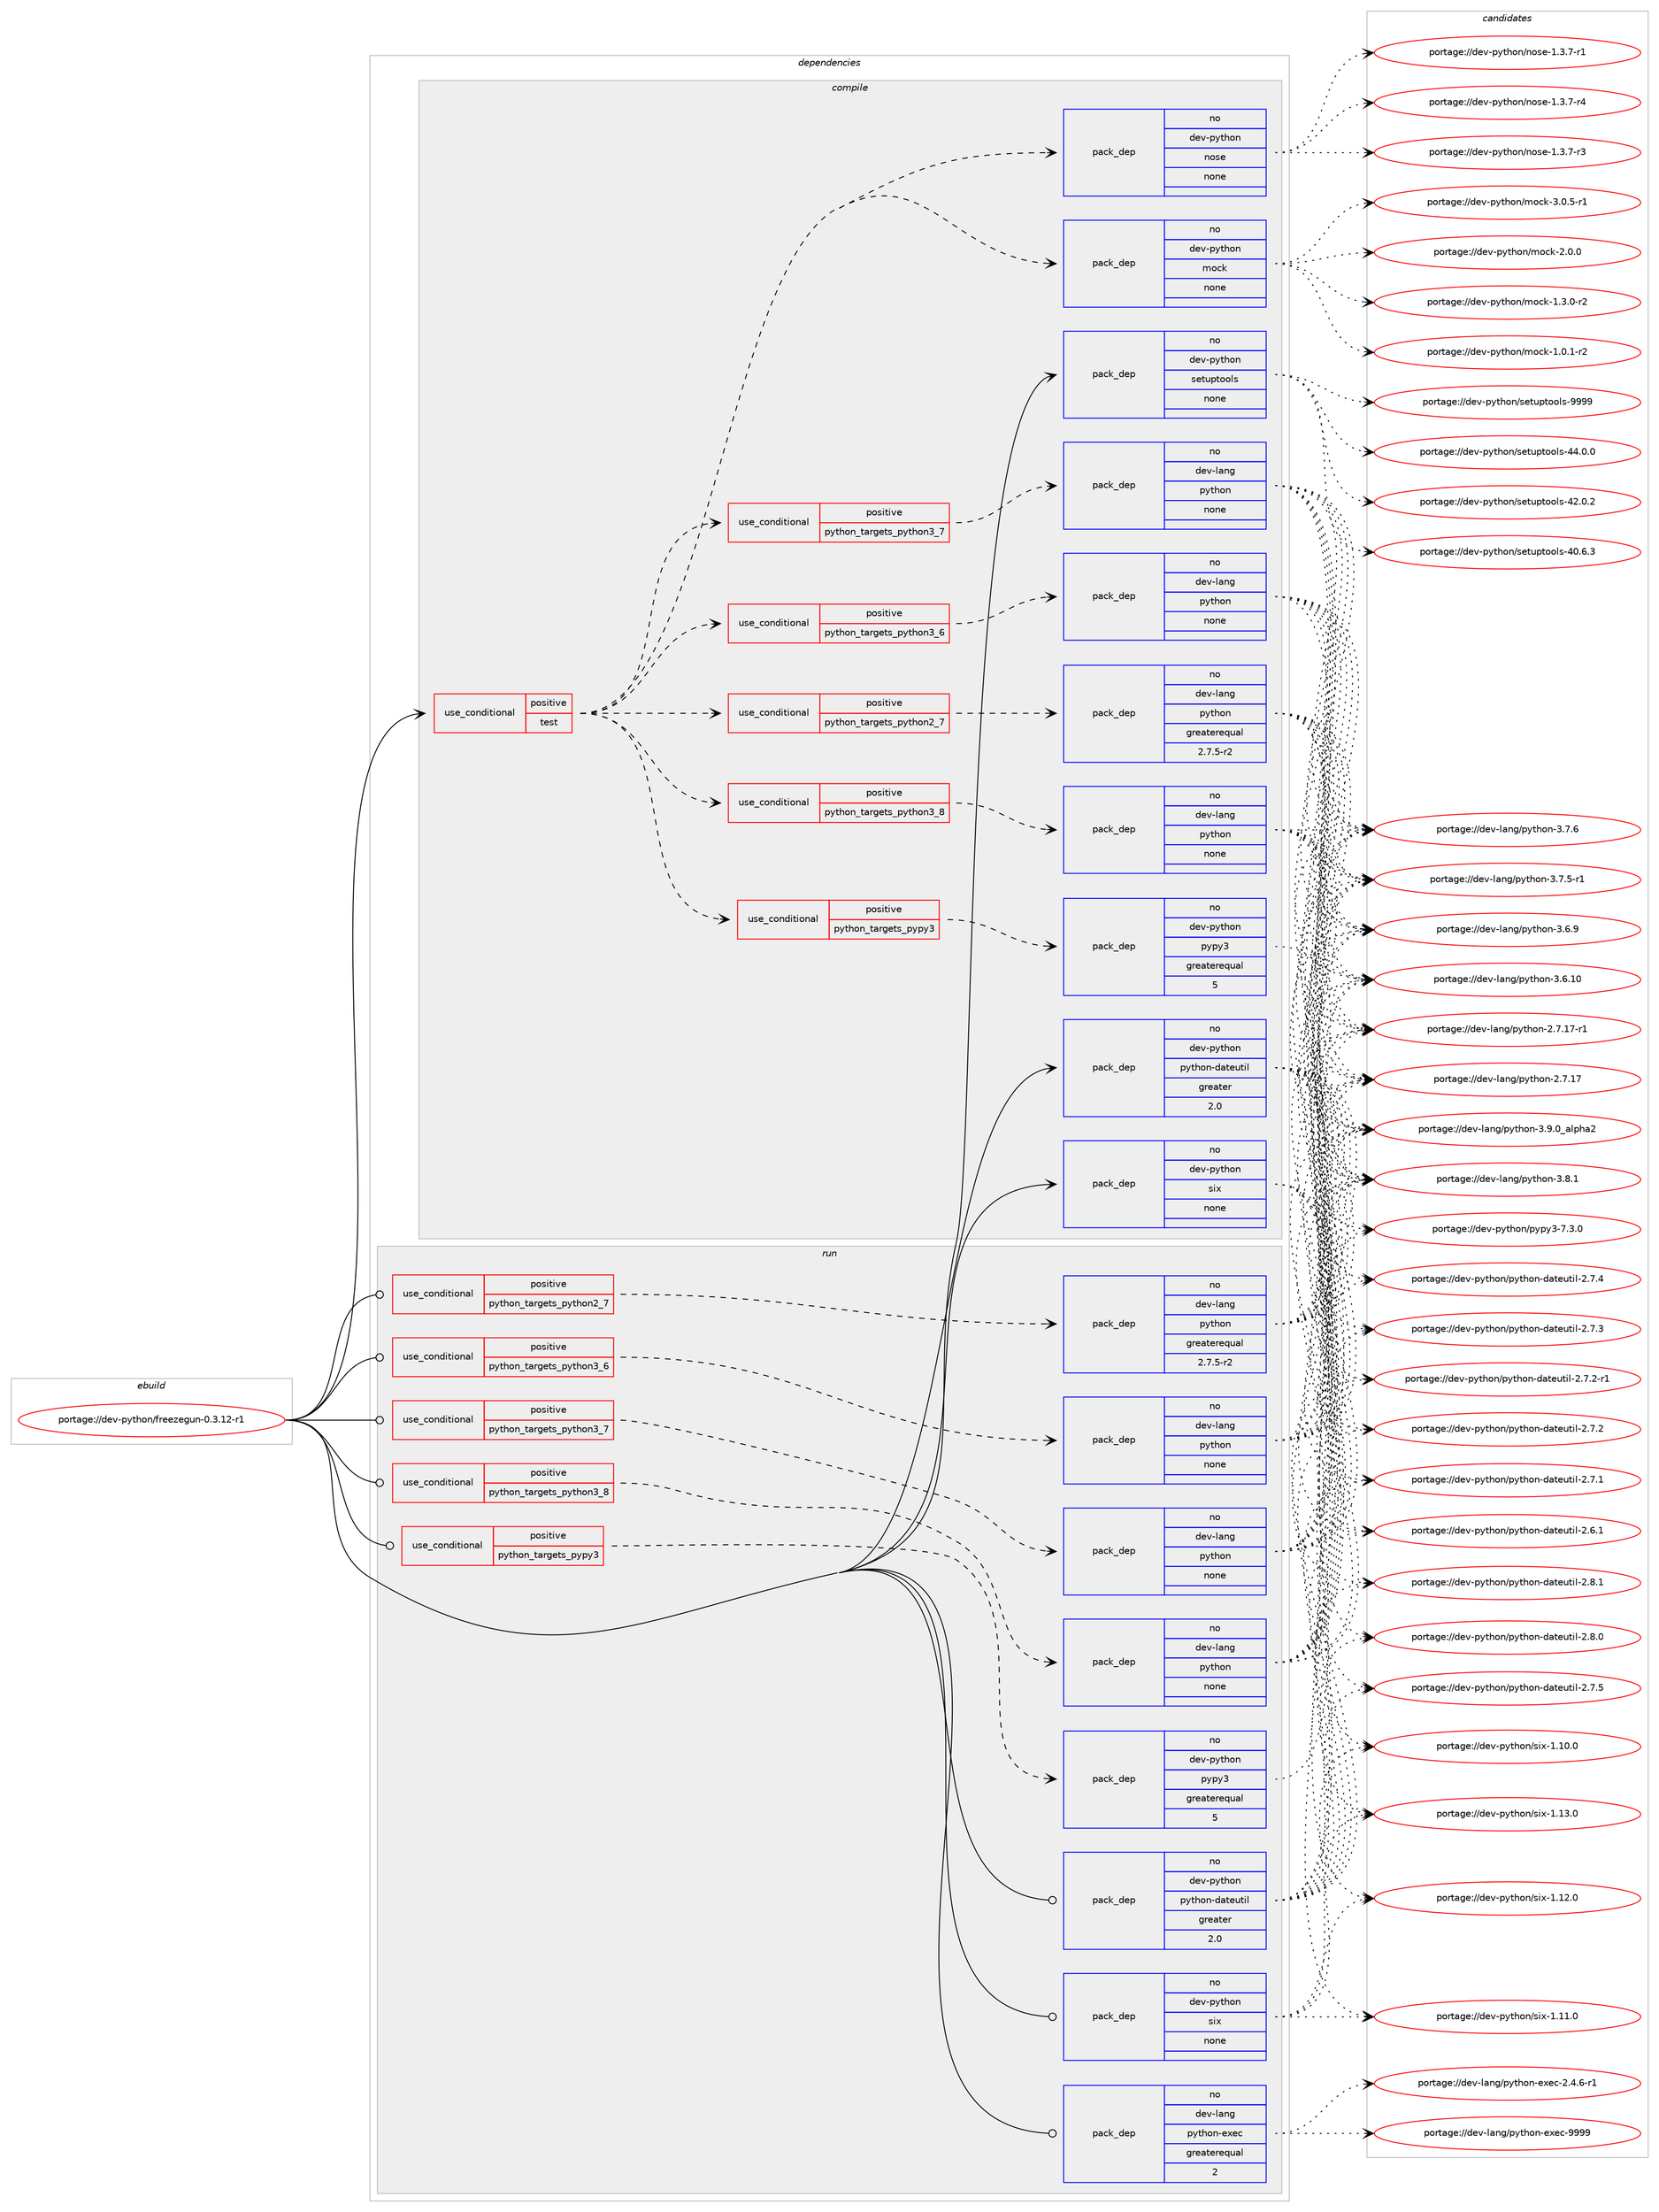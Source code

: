 digraph prolog {

# *************
# Graph options
# *************

newrank=true;
concentrate=true;
compound=true;
graph [rankdir=LR,fontname=Helvetica,fontsize=10,ranksep=1.5];#, ranksep=2.5, nodesep=0.2];
edge  [arrowhead=vee];
node  [fontname=Helvetica,fontsize=10];

# **********
# The ebuild
# **********

subgraph cluster_leftcol {
color=gray;
label=<<i>ebuild</i>>;
id [label="portage://dev-python/freezegun-0.3.12-r1", color=red, width=4, href="../dev-python/freezegun-0.3.12-r1.svg"];
}

# ****************
# The dependencies
# ****************

subgraph cluster_midcol {
color=gray;
label=<<i>dependencies</i>>;
subgraph cluster_compile {
fillcolor="#eeeeee";
style=filled;
label=<<i>compile</i>>;
subgraph cond115598 {
dependency459883 [label=<<TABLE BORDER="0" CELLBORDER="1" CELLSPACING="0" CELLPADDING="4"><TR><TD ROWSPAN="3" CELLPADDING="10">use_conditional</TD></TR><TR><TD>positive</TD></TR><TR><TD>test</TD></TR></TABLE>>, shape=none, color=red];
subgraph cond115599 {
dependency459884 [label=<<TABLE BORDER="0" CELLBORDER="1" CELLSPACING="0" CELLPADDING="4"><TR><TD ROWSPAN="3" CELLPADDING="10">use_conditional</TD></TR><TR><TD>positive</TD></TR><TR><TD>python_targets_pypy3</TD></TR></TABLE>>, shape=none, color=red];
subgraph pack339295 {
dependency459885 [label=<<TABLE BORDER="0" CELLBORDER="1" CELLSPACING="0" CELLPADDING="4" WIDTH="220"><TR><TD ROWSPAN="6" CELLPADDING="30">pack_dep</TD></TR><TR><TD WIDTH="110">no</TD></TR><TR><TD>dev-python</TD></TR><TR><TD>pypy3</TD></TR><TR><TD>greaterequal</TD></TR><TR><TD>5</TD></TR></TABLE>>, shape=none, color=blue];
}
dependency459884:e -> dependency459885:w [weight=20,style="dashed",arrowhead="vee"];
}
dependency459883:e -> dependency459884:w [weight=20,style="dashed",arrowhead="vee"];
subgraph cond115600 {
dependency459886 [label=<<TABLE BORDER="0" CELLBORDER="1" CELLSPACING="0" CELLPADDING="4"><TR><TD ROWSPAN="3" CELLPADDING="10">use_conditional</TD></TR><TR><TD>positive</TD></TR><TR><TD>python_targets_python2_7</TD></TR></TABLE>>, shape=none, color=red];
subgraph pack339296 {
dependency459887 [label=<<TABLE BORDER="0" CELLBORDER="1" CELLSPACING="0" CELLPADDING="4" WIDTH="220"><TR><TD ROWSPAN="6" CELLPADDING="30">pack_dep</TD></TR><TR><TD WIDTH="110">no</TD></TR><TR><TD>dev-lang</TD></TR><TR><TD>python</TD></TR><TR><TD>greaterequal</TD></TR><TR><TD>2.7.5-r2</TD></TR></TABLE>>, shape=none, color=blue];
}
dependency459886:e -> dependency459887:w [weight=20,style="dashed",arrowhead="vee"];
}
dependency459883:e -> dependency459886:w [weight=20,style="dashed",arrowhead="vee"];
subgraph cond115601 {
dependency459888 [label=<<TABLE BORDER="0" CELLBORDER="1" CELLSPACING="0" CELLPADDING="4"><TR><TD ROWSPAN="3" CELLPADDING="10">use_conditional</TD></TR><TR><TD>positive</TD></TR><TR><TD>python_targets_python3_6</TD></TR></TABLE>>, shape=none, color=red];
subgraph pack339297 {
dependency459889 [label=<<TABLE BORDER="0" CELLBORDER="1" CELLSPACING="0" CELLPADDING="4" WIDTH="220"><TR><TD ROWSPAN="6" CELLPADDING="30">pack_dep</TD></TR><TR><TD WIDTH="110">no</TD></TR><TR><TD>dev-lang</TD></TR><TR><TD>python</TD></TR><TR><TD>none</TD></TR><TR><TD></TD></TR></TABLE>>, shape=none, color=blue];
}
dependency459888:e -> dependency459889:w [weight=20,style="dashed",arrowhead="vee"];
}
dependency459883:e -> dependency459888:w [weight=20,style="dashed",arrowhead="vee"];
subgraph cond115602 {
dependency459890 [label=<<TABLE BORDER="0" CELLBORDER="1" CELLSPACING="0" CELLPADDING="4"><TR><TD ROWSPAN="3" CELLPADDING="10">use_conditional</TD></TR><TR><TD>positive</TD></TR><TR><TD>python_targets_python3_7</TD></TR></TABLE>>, shape=none, color=red];
subgraph pack339298 {
dependency459891 [label=<<TABLE BORDER="0" CELLBORDER="1" CELLSPACING="0" CELLPADDING="4" WIDTH="220"><TR><TD ROWSPAN="6" CELLPADDING="30">pack_dep</TD></TR><TR><TD WIDTH="110">no</TD></TR><TR><TD>dev-lang</TD></TR><TR><TD>python</TD></TR><TR><TD>none</TD></TR><TR><TD></TD></TR></TABLE>>, shape=none, color=blue];
}
dependency459890:e -> dependency459891:w [weight=20,style="dashed",arrowhead="vee"];
}
dependency459883:e -> dependency459890:w [weight=20,style="dashed",arrowhead="vee"];
subgraph cond115603 {
dependency459892 [label=<<TABLE BORDER="0" CELLBORDER="1" CELLSPACING="0" CELLPADDING="4"><TR><TD ROWSPAN="3" CELLPADDING="10">use_conditional</TD></TR><TR><TD>positive</TD></TR><TR><TD>python_targets_python3_8</TD></TR></TABLE>>, shape=none, color=red];
subgraph pack339299 {
dependency459893 [label=<<TABLE BORDER="0" CELLBORDER="1" CELLSPACING="0" CELLPADDING="4" WIDTH="220"><TR><TD ROWSPAN="6" CELLPADDING="30">pack_dep</TD></TR><TR><TD WIDTH="110">no</TD></TR><TR><TD>dev-lang</TD></TR><TR><TD>python</TD></TR><TR><TD>none</TD></TR><TR><TD></TD></TR></TABLE>>, shape=none, color=blue];
}
dependency459892:e -> dependency459893:w [weight=20,style="dashed",arrowhead="vee"];
}
dependency459883:e -> dependency459892:w [weight=20,style="dashed",arrowhead="vee"];
subgraph pack339300 {
dependency459894 [label=<<TABLE BORDER="0" CELLBORDER="1" CELLSPACING="0" CELLPADDING="4" WIDTH="220"><TR><TD ROWSPAN="6" CELLPADDING="30">pack_dep</TD></TR><TR><TD WIDTH="110">no</TD></TR><TR><TD>dev-python</TD></TR><TR><TD>mock</TD></TR><TR><TD>none</TD></TR><TR><TD></TD></TR></TABLE>>, shape=none, color=blue];
}
dependency459883:e -> dependency459894:w [weight=20,style="dashed",arrowhead="vee"];
subgraph pack339301 {
dependency459895 [label=<<TABLE BORDER="0" CELLBORDER="1" CELLSPACING="0" CELLPADDING="4" WIDTH="220"><TR><TD ROWSPAN="6" CELLPADDING="30">pack_dep</TD></TR><TR><TD WIDTH="110">no</TD></TR><TR><TD>dev-python</TD></TR><TR><TD>nose</TD></TR><TR><TD>none</TD></TR><TR><TD></TD></TR></TABLE>>, shape=none, color=blue];
}
dependency459883:e -> dependency459895:w [weight=20,style="dashed",arrowhead="vee"];
}
id:e -> dependency459883:w [weight=20,style="solid",arrowhead="vee"];
subgraph pack339302 {
dependency459896 [label=<<TABLE BORDER="0" CELLBORDER="1" CELLSPACING="0" CELLPADDING="4" WIDTH="220"><TR><TD ROWSPAN="6" CELLPADDING="30">pack_dep</TD></TR><TR><TD WIDTH="110">no</TD></TR><TR><TD>dev-python</TD></TR><TR><TD>python-dateutil</TD></TR><TR><TD>greater</TD></TR><TR><TD>2.0</TD></TR></TABLE>>, shape=none, color=blue];
}
id:e -> dependency459896:w [weight=20,style="solid",arrowhead="vee"];
subgraph pack339303 {
dependency459897 [label=<<TABLE BORDER="0" CELLBORDER="1" CELLSPACING="0" CELLPADDING="4" WIDTH="220"><TR><TD ROWSPAN="6" CELLPADDING="30">pack_dep</TD></TR><TR><TD WIDTH="110">no</TD></TR><TR><TD>dev-python</TD></TR><TR><TD>setuptools</TD></TR><TR><TD>none</TD></TR><TR><TD></TD></TR></TABLE>>, shape=none, color=blue];
}
id:e -> dependency459897:w [weight=20,style="solid",arrowhead="vee"];
subgraph pack339304 {
dependency459898 [label=<<TABLE BORDER="0" CELLBORDER="1" CELLSPACING="0" CELLPADDING="4" WIDTH="220"><TR><TD ROWSPAN="6" CELLPADDING="30">pack_dep</TD></TR><TR><TD WIDTH="110">no</TD></TR><TR><TD>dev-python</TD></TR><TR><TD>six</TD></TR><TR><TD>none</TD></TR><TR><TD></TD></TR></TABLE>>, shape=none, color=blue];
}
id:e -> dependency459898:w [weight=20,style="solid",arrowhead="vee"];
}
subgraph cluster_compileandrun {
fillcolor="#eeeeee";
style=filled;
label=<<i>compile and run</i>>;
}
subgraph cluster_run {
fillcolor="#eeeeee";
style=filled;
label=<<i>run</i>>;
subgraph cond115604 {
dependency459899 [label=<<TABLE BORDER="0" CELLBORDER="1" CELLSPACING="0" CELLPADDING="4"><TR><TD ROWSPAN="3" CELLPADDING="10">use_conditional</TD></TR><TR><TD>positive</TD></TR><TR><TD>python_targets_pypy3</TD></TR></TABLE>>, shape=none, color=red];
subgraph pack339305 {
dependency459900 [label=<<TABLE BORDER="0" CELLBORDER="1" CELLSPACING="0" CELLPADDING="4" WIDTH="220"><TR><TD ROWSPAN="6" CELLPADDING="30">pack_dep</TD></TR><TR><TD WIDTH="110">no</TD></TR><TR><TD>dev-python</TD></TR><TR><TD>pypy3</TD></TR><TR><TD>greaterequal</TD></TR><TR><TD>5</TD></TR></TABLE>>, shape=none, color=blue];
}
dependency459899:e -> dependency459900:w [weight=20,style="dashed",arrowhead="vee"];
}
id:e -> dependency459899:w [weight=20,style="solid",arrowhead="odot"];
subgraph cond115605 {
dependency459901 [label=<<TABLE BORDER="0" CELLBORDER="1" CELLSPACING="0" CELLPADDING="4"><TR><TD ROWSPAN="3" CELLPADDING="10">use_conditional</TD></TR><TR><TD>positive</TD></TR><TR><TD>python_targets_python2_7</TD></TR></TABLE>>, shape=none, color=red];
subgraph pack339306 {
dependency459902 [label=<<TABLE BORDER="0" CELLBORDER="1" CELLSPACING="0" CELLPADDING="4" WIDTH="220"><TR><TD ROWSPAN="6" CELLPADDING="30">pack_dep</TD></TR><TR><TD WIDTH="110">no</TD></TR><TR><TD>dev-lang</TD></TR><TR><TD>python</TD></TR><TR><TD>greaterequal</TD></TR><TR><TD>2.7.5-r2</TD></TR></TABLE>>, shape=none, color=blue];
}
dependency459901:e -> dependency459902:w [weight=20,style="dashed",arrowhead="vee"];
}
id:e -> dependency459901:w [weight=20,style="solid",arrowhead="odot"];
subgraph cond115606 {
dependency459903 [label=<<TABLE BORDER="0" CELLBORDER="1" CELLSPACING="0" CELLPADDING="4"><TR><TD ROWSPAN="3" CELLPADDING="10">use_conditional</TD></TR><TR><TD>positive</TD></TR><TR><TD>python_targets_python3_6</TD></TR></TABLE>>, shape=none, color=red];
subgraph pack339307 {
dependency459904 [label=<<TABLE BORDER="0" CELLBORDER="1" CELLSPACING="0" CELLPADDING="4" WIDTH="220"><TR><TD ROWSPAN="6" CELLPADDING="30">pack_dep</TD></TR><TR><TD WIDTH="110">no</TD></TR><TR><TD>dev-lang</TD></TR><TR><TD>python</TD></TR><TR><TD>none</TD></TR><TR><TD></TD></TR></TABLE>>, shape=none, color=blue];
}
dependency459903:e -> dependency459904:w [weight=20,style="dashed",arrowhead="vee"];
}
id:e -> dependency459903:w [weight=20,style="solid",arrowhead="odot"];
subgraph cond115607 {
dependency459905 [label=<<TABLE BORDER="0" CELLBORDER="1" CELLSPACING="0" CELLPADDING="4"><TR><TD ROWSPAN="3" CELLPADDING="10">use_conditional</TD></TR><TR><TD>positive</TD></TR><TR><TD>python_targets_python3_7</TD></TR></TABLE>>, shape=none, color=red];
subgraph pack339308 {
dependency459906 [label=<<TABLE BORDER="0" CELLBORDER="1" CELLSPACING="0" CELLPADDING="4" WIDTH="220"><TR><TD ROWSPAN="6" CELLPADDING="30">pack_dep</TD></TR><TR><TD WIDTH="110">no</TD></TR><TR><TD>dev-lang</TD></TR><TR><TD>python</TD></TR><TR><TD>none</TD></TR><TR><TD></TD></TR></TABLE>>, shape=none, color=blue];
}
dependency459905:e -> dependency459906:w [weight=20,style="dashed",arrowhead="vee"];
}
id:e -> dependency459905:w [weight=20,style="solid",arrowhead="odot"];
subgraph cond115608 {
dependency459907 [label=<<TABLE BORDER="0" CELLBORDER="1" CELLSPACING="0" CELLPADDING="4"><TR><TD ROWSPAN="3" CELLPADDING="10">use_conditional</TD></TR><TR><TD>positive</TD></TR><TR><TD>python_targets_python3_8</TD></TR></TABLE>>, shape=none, color=red];
subgraph pack339309 {
dependency459908 [label=<<TABLE BORDER="0" CELLBORDER="1" CELLSPACING="0" CELLPADDING="4" WIDTH="220"><TR><TD ROWSPAN="6" CELLPADDING="30">pack_dep</TD></TR><TR><TD WIDTH="110">no</TD></TR><TR><TD>dev-lang</TD></TR><TR><TD>python</TD></TR><TR><TD>none</TD></TR><TR><TD></TD></TR></TABLE>>, shape=none, color=blue];
}
dependency459907:e -> dependency459908:w [weight=20,style="dashed",arrowhead="vee"];
}
id:e -> dependency459907:w [weight=20,style="solid",arrowhead="odot"];
subgraph pack339310 {
dependency459909 [label=<<TABLE BORDER="0" CELLBORDER="1" CELLSPACING="0" CELLPADDING="4" WIDTH="220"><TR><TD ROWSPAN="6" CELLPADDING="30">pack_dep</TD></TR><TR><TD WIDTH="110">no</TD></TR><TR><TD>dev-lang</TD></TR><TR><TD>python-exec</TD></TR><TR><TD>greaterequal</TD></TR><TR><TD>2</TD></TR></TABLE>>, shape=none, color=blue];
}
id:e -> dependency459909:w [weight=20,style="solid",arrowhead="odot"];
subgraph pack339311 {
dependency459910 [label=<<TABLE BORDER="0" CELLBORDER="1" CELLSPACING="0" CELLPADDING="4" WIDTH="220"><TR><TD ROWSPAN="6" CELLPADDING="30">pack_dep</TD></TR><TR><TD WIDTH="110">no</TD></TR><TR><TD>dev-python</TD></TR><TR><TD>python-dateutil</TD></TR><TR><TD>greater</TD></TR><TR><TD>2.0</TD></TR></TABLE>>, shape=none, color=blue];
}
id:e -> dependency459910:w [weight=20,style="solid",arrowhead="odot"];
subgraph pack339312 {
dependency459911 [label=<<TABLE BORDER="0" CELLBORDER="1" CELLSPACING="0" CELLPADDING="4" WIDTH="220"><TR><TD ROWSPAN="6" CELLPADDING="30">pack_dep</TD></TR><TR><TD WIDTH="110">no</TD></TR><TR><TD>dev-python</TD></TR><TR><TD>six</TD></TR><TR><TD>none</TD></TR><TR><TD></TD></TR></TABLE>>, shape=none, color=blue];
}
id:e -> dependency459911:w [weight=20,style="solid",arrowhead="odot"];
}
}

# **************
# The candidates
# **************

subgraph cluster_choices {
rank=same;
color=gray;
label=<<i>candidates</i>>;

subgraph choice339295 {
color=black;
nodesep=1;
choice100101118451121211161041111104711212111212151455546514648 [label="portage://dev-python/pypy3-7.3.0", color=red, width=4,href="../dev-python/pypy3-7.3.0.svg"];
dependency459885:e -> choice100101118451121211161041111104711212111212151455546514648:w [style=dotted,weight="100"];
}
subgraph choice339296 {
color=black;
nodesep=1;
choice10010111845108971101034711212111610411111045514657464895971081121049750 [label="portage://dev-lang/python-3.9.0_alpha2", color=red, width=4,href="../dev-lang/python-3.9.0_alpha2.svg"];
choice100101118451089711010347112121116104111110455146564649 [label="portage://dev-lang/python-3.8.1", color=red, width=4,href="../dev-lang/python-3.8.1.svg"];
choice100101118451089711010347112121116104111110455146554654 [label="portage://dev-lang/python-3.7.6", color=red, width=4,href="../dev-lang/python-3.7.6.svg"];
choice1001011184510897110103471121211161041111104551465546534511449 [label="portage://dev-lang/python-3.7.5-r1", color=red, width=4,href="../dev-lang/python-3.7.5-r1.svg"];
choice100101118451089711010347112121116104111110455146544657 [label="portage://dev-lang/python-3.6.9", color=red, width=4,href="../dev-lang/python-3.6.9.svg"];
choice10010111845108971101034711212111610411111045514654464948 [label="portage://dev-lang/python-3.6.10", color=red, width=4,href="../dev-lang/python-3.6.10.svg"];
choice100101118451089711010347112121116104111110455046554649554511449 [label="portage://dev-lang/python-2.7.17-r1", color=red, width=4,href="../dev-lang/python-2.7.17-r1.svg"];
choice10010111845108971101034711212111610411111045504655464955 [label="portage://dev-lang/python-2.7.17", color=red, width=4,href="../dev-lang/python-2.7.17.svg"];
dependency459887:e -> choice10010111845108971101034711212111610411111045514657464895971081121049750:w [style=dotted,weight="100"];
dependency459887:e -> choice100101118451089711010347112121116104111110455146564649:w [style=dotted,weight="100"];
dependency459887:e -> choice100101118451089711010347112121116104111110455146554654:w [style=dotted,weight="100"];
dependency459887:e -> choice1001011184510897110103471121211161041111104551465546534511449:w [style=dotted,weight="100"];
dependency459887:e -> choice100101118451089711010347112121116104111110455146544657:w [style=dotted,weight="100"];
dependency459887:e -> choice10010111845108971101034711212111610411111045514654464948:w [style=dotted,weight="100"];
dependency459887:e -> choice100101118451089711010347112121116104111110455046554649554511449:w [style=dotted,weight="100"];
dependency459887:e -> choice10010111845108971101034711212111610411111045504655464955:w [style=dotted,weight="100"];
}
subgraph choice339297 {
color=black;
nodesep=1;
choice10010111845108971101034711212111610411111045514657464895971081121049750 [label="portage://dev-lang/python-3.9.0_alpha2", color=red, width=4,href="../dev-lang/python-3.9.0_alpha2.svg"];
choice100101118451089711010347112121116104111110455146564649 [label="portage://dev-lang/python-3.8.1", color=red, width=4,href="../dev-lang/python-3.8.1.svg"];
choice100101118451089711010347112121116104111110455146554654 [label="portage://dev-lang/python-3.7.6", color=red, width=4,href="../dev-lang/python-3.7.6.svg"];
choice1001011184510897110103471121211161041111104551465546534511449 [label="portage://dev-lang/python-3.7.5-r1", color=red, width=4,href="../dev-lang/python-3.7.5-r1.svg"];
choice100101118451089711010347112121116104111110455146544657 [label="portage://dev-lang/python-3.6.9", color=red, width=4,href="../dev-lang/python-3.6.9.svg"];
choice10010111845108971101034711212111610411111045514654464948 [label="portage://dev-lang/python-3.6.10", color=red, width=4,href="../dev-lang/python-3.6.10.svg"];
choice100101118451089711010347112121116104111110455046554649554511449 [label="portage://dev-lang/python-2.7.17-r1", color=red, width=4,href="../dev-lang/python-2.7.17-r1.svg"];
choice10010111845108971101034711212111610411111045504655464955 [label="portage://dev-lang/python-2.7.17", color=red, width=4,href="../dev-lang/python-2.7.17.svg"];
dependency459889:e -> choice10010111845108971101034711212111610411111045514657464895971081121049750:w [style=dotted,weight="100"];
dependency459889:e -> choice100101118451089711010347112121116104111110455146564649:w [style=dotted,weight="100"];
dependency459889:e -> choice100101118451089711010347112121116104111110455146554654:w [style=dotted,weight="100"];
dependency459889:e -> choice1001011184510897110103471121211161041111104551465546534511449:w [style=dotted,weight="100"];
dependency459889:e -> choice100101118451089711010347112121116104111110455146544657:w [style=dotted,weight="100"];
dependency459889:e -> choice10010111845108971101034711212111610411111045514654464948:w [style=dotted,weight="100"];
dependency459889:e -> choice100101118451089711010347112121116104111110455046554649554511449:w [style=dotted,weight="100"];
dependency459889:e -> choice10010111845108971101034711212111610411111045504655464955:w [style=dotted,weight="100"];
}
subgraph choice339298 {
color=black;
nodesep=1;
choice10010111845108971101034711212111610411111045514657464895971081121049750 [label="portage://dev-lang/python-3.9.0_alpha2", color=red, width=4,href="../dev-lang/python-3.9.0_alpha2.svg"];
choice100101118451089711010347112121116104111110455146564649 [label="portage://dev-lang/python-3.8.1", color=red, width=4,href="../dev-lang/python-3.8.1.svg"];
choice100101118451089711010347112121116104111110455146554654 [label="portage://dev-lang/python-3.7.6", color=red, width=4,href="../dev-lang/python-3.7.6.svg"];
choice1001011184510897110103471121211161041111104551465546534511449 [label="portage://dev-lang/python-3.7.5-r1", color=red, width=4,href="../dev-lang/python-3.7.5-r1.svg"];
choice100101118451089711010347112121116104111110455146544657 [label="portage://dev-lang/python-3.6.9", color=red, width=4,href="../dev-lang/python-3.6.9.svg"];
choice10010111845108971101034711212111610411111045514654464948 [label="portage://dev-lang/python-3.6.10", color=red, width=4,href="../dev-lang/python-3.6.10.svg"];
choice100101118451089711010347112121116104111110455046554649554511449 [label="portage://dev-lang/python-2.7.17-r1", color=red, width=4,href="../dev-lang/python-2.7.17-r1.svg"];
choice10010111845108971101034711212111610411111045504655464955 [label="portage://dev-lang/python-2.7.17", color=red, width=4,href="../dev-lang/python-2.7.17.svg"];
dependency459891:e -> choice10010111845108971101034711212111610411111045514657464895971081121049750:w [style=dotted,weight="100"];
dependency459891:e -> choice100101118451089711010347112121116104111110455146564649:w [style=dotted,weight="100"];
dependency459891:e -> choice100101118451089711010347112121116104111110455146554654:w [style=dotted,weight="100"];
dependency459891:e -> choice1001011184510897110103471121211161041111104551465546534511449:w [style=dotted,weight="100"];
dependency459891:e -> choice100101118451089711010347112121116104111110455146544657:w [style=dotted,weight="100"];
dependency459891:e -> choice10010111845108971101034711212111610411111045514654464948:w [style=dotted,weight="100"];
dependency459891:e -> choice100101118451089711010347112121116104111110455046554649554511449:w [style=dotted,weight="100"];
dependency459891:e -> choice10010111845108971101034711212111610411111045504655464955:w [style=dotted,weight="100"];
}
subgraph choice339299 {
color=black;
nodesep=1;
choice10010111845108971101034711212111610411111045514657464895971081121049750 [label="portage://dev-lang/python-3.9.0_alpha2", color=red, width=4,href="../dev-lang/python-3.9.0_alpha2.svg"];
choice100101118451089711010347112121116104111110455146564649 [label="portage://dev-lang/python-3.8.1", color=red, width=4,href="../dev-lang/python-3.8.1.svg"];
choice100101118451089711010347112121116104111110455146554654 [label="portage://dev-lang/python-3.7.6", color=red, width=4,href="../dev-lang/python-3.7.6.svg"];
choice1001011184510897110103471121211161041111104551465546534511449 [label="portage://dev-lang/python-3.7.5-r1", color=red, width=4,href="../dev-lang/python-3.7.5-r1.svg"];
choice100101118451089711010347112121116104111110455146544657 [label="portage://dev-lang/python-3.6.9", color=red, width=4,href="../dev-lang/python-3.6.9.svg"];
choice10010111845108971101034711212111610411111045514654464948 [label="portage://dev-lang/python-3.6.10", color=red, width=4,href="../dev-lang/python-3.6.10.svg"];
choice100101118451089711010347112121116104111110455046554649554511449 [label="portage://dev-lang/python-2.7.17-r1", color=red, width=4,href="../dev-lang/python-2.7.17-r1.svg"];
choice10010111845108971101034711212111610411111045504655464955 [label="portage://dev-lang/python-2.7.17", color=red, width=4,href="../dev-lang/python-2.7.17.svg"];
dependency459893:e -> choice10010111845108971101034711212111610411111045514657464895971081121049750:w [style=dotted,weight="100"];
dependency459893:e -> choice100101118451089711010347112121116104111110455146564649:w [style=dotted,weight="100"];
dependency459893:e -> choice100101118451089711010347112121116104111110455146554654:w [style=dotted,weight="100"];
dependency459893:e -> choice1001011184510897110103471121211161041111104551465546534511449:w [style=dotted,weight="100"];
dependency459893:e -> choice100101118451089711010347112121116104111110455146544657:w [style=dotted,weight="100"];
dependency459893:e -> choice10010111845108971101034711212111610411111045514654464948:w [style=dotted,weight="100"];
dependency459893:e -> choice100101118451089711010347112121116104111110455046554649554511449:w [style=dotted,weight="100"];
dependency459893:e -> choice10010111845108971101034711212111610411111045504655464955:w [style=dotted,weight="100"];
}
subgraph choice339300 {
color=black;
nodesep=1;
choice1001011184511212111610411111047109111991074551464846534511449 [label="portage://dev-python/mock-3.0.5-r1", color=red, width=4,href="../dev-python/mock-3.0.5-r1.svg"];
choice100101118451121211161041111104710911199107455046484648 [label="portage://dev-python/mock-2.0.0", color=red, width=4,href="../dev-python/mock-2.0.0.svg"];
choice1001011184511212111610411111047109111991074549465146484511450 [label="portage://dev-python/mock-1.3.0-r2", color=red, width=4,href="../dev-python/mock-1.3.0-r2.svg"];
choice1001011184511212111610411111047109111991074549464846494511450 [label="portage://dev-python/mock-1.0.1-r2", color=red, width=4,href="../dev-python/mock-1.0.1-r2.svg"];
dependency459894:e -> choice1001011184511212111610411111047109111991074551464846534511449:w [style=dotted,weight="100"];
dependency459894:e -> choice100101118451121211161041111104710911199107455046484648:w [style=dotted,weight="100"];
dependency459894:e -> choice1001011184511212111610411111047109111991074549465146484511450:w [style=dotted,weight="100"];
dependency459894:e -> choice1001011184511212111610411111047109111991074549464846494511450:w [style=dotted,weight="100"];
}
subgraph choice339301 {
color=black;
nodesep=1;
choice10010111845112121116104111110471101111151014549465146554511452 [label="portage://dev-python/nose-1.3.7-r4", color=red, width=4,href="../dev-python/nose-1.3.7-r4.svg"];
choice10010111845112121116104111110471101111151014549465146554511451 [label="portage://dev-python/nose-1.3.7-r3", color=red, width=4,href="../dev-python/nose-1.3.7-r3.svg"];
choice10010111845112121116104111110471101111151014549465146554511449 [label="portage://dev-python/nose-1.3.7-r1", color=red, width=4,href="../dev-python/nose-1.3.7-r1.svg"];
dependency459895:e -> choice10010111845112121116104111110471101111151014549465146554511452:w [style=dotted,weight="100"];
dependency459895:e -> choice10010111845112121116104111110471101111151014549465146554511451:w [style=dotted,weight="100"];
dependency459895:e -> choice10010111845112121116104111110471101111151014549465146554511449:w [style=dotted,weight="100"];
}
subgraph choice339302 {
color=black;
nodesep=1;
choice10010111845112121116104111110471121211161041111104510097116101117116105108455046564649 [label="portage://dev-python/python-dateutil-2.8.1", color=red, width=4,href="../dev-python/python-dateutil-2.8.1.svg"];
choice10010111845112121116104111110471121211161041111104510097116101117116105108455046564648 [label="portage://dev-python/python-dateutil-2.8.0", color=red, width=4,href="../dev-python/python-dateutil-2.8.0.svg"];
choice10010111845112121116104111110471121211161041111104510097116101117116105108455046554653 [label="portage://dev-python/python-dateutil-2.7.5", color=red, width=4,href="../dev-python/python-dateutil-2.7.5.svg"];
choice10010111845112121116104111110471121211161041111104510097116101117116105108455046554652 [label="portage://dev-python/python-dateutil-2.7.4", color=red, width=4,href="../dev-python/python-dateutil-2.7.4.svg"];
choice10010111845112121116104111110471121211161041111104510097116101117116105108455046554651 [label="portage://dev-python/python-dateutil-2.7.3", color=red, width=4,href="../dev-python/python-dateutil-2.7.3.svg"];
choice100101118451121211161041111104711212111610411111045100971161011171161051084550465546504511449 [label="portage://dev-python/python-dateutil-2.7.2-r1", color=red, width=4,href="../dev-python/python-dateutil-2.7.2-r1.svg"];
choice10010111845112121116104111110471121211161041111104510097116101117116105108455046554650 [label="portage://dev-python/python-dateutil-2.7.2", color=red, width=4,href="../dev-python/python-dateutil-2.7.2.svg"];
choice10010111845112121116104111110471121211161041111104510097116101117116105108455046554649 [label="portage://dev-python/python-dateutil-2.7.1", color=red, width=4,href="../dev-python/python-dateutil-2.7.1.svg"];
choice10010111845112121116104111110471121211161041111104510097116101117116105108455046544649 [label="portage://dev-python/python-dateutil-2.6.1", color=red, width=4,href="../dev-python/python-dateutil-2.6.1.svg"];
dependency459896:e -> choice10010111845112121116104111110471121211161041111104510097116101117116105108455046564649:w [style=dotted,weight="100"];
dependency459896:e -> choice10010111845112121116104111110471121211161041111104510097116101117116105108455046564648:w [style=dotted,weight="100"];
dependency459896:e -> choice10010111845112121116104111110471121211161041111104510097116101117116105108455046554653:w [style=dotted,weight="100"];
dependency459896:e -> choice10010111845112121116104111110471121211161041111104510097116101117116105108455046554652:w [style=dotted,weight="100"];
dependency459896:e -> choice10010111845112121116104111110471121211161041111104510097116101117116105108455046554651:w [style=dotted,weight="100"];
dependency459896:e -> choice100101118451121211161041111104711212111610411111045100971161011171161051084550465546504511449:w [style=dotted,weight="100"];
dependency459896:e -> choice10010111845112121116104111110471121211161041111104510097116101117116105108455046554650:w [style=dotted,weight="100"];
dependency459896:e -> choice10010111845112121116104111110471121211161041111104510097116101117116105108455046554649:w [style=dotted,weight="100"];
dependency459896:e -> choice10010111845112121116104111110471121211161041111104510097116101117116105108455046544649:w [style=dotted,weight="100"];
}
subgraph choice339303 {
color=black;
nodesep=1;
choice10010111845112121116104111110471151011161171121161111111081154557575757 [label="portage://dev-python/setuptools-9999", color=red, width=4,href="../dev-python/setuptools-9999.svg"];
choice100101118451121211161041111104711510111611711211611111110811545525246484648 [label="portage://dev-python/setuptools-44.0.0", color=red, width=4,href="../dev-python/setuptools-44.0.0.svg"];
choice100101118451121211161041111104711510111611711211611111110811545525046484650 [label="portage://dev-python/setuptools-42.0.2", color=red, width=4,href="../dev-python/setuptools-42.0.2.svg"];
choice100101118451121211161041111104711510111611711211611111110811545524846544651 [label="portage://dev-python/setuptools-40.6.3", color=red, width=4,href="../dev-python/setuptools-40.6.3.svg"];
dependency459897:e -> choice10010111845112121116104111110471151011161171121161111111081154557575757:w [style=dotted,weight="100"];
dependency459897:e -> choice100101118451121211161041111104711510111611711211611111110811545525246484648:w [style=dotted,weight="100"];
dependency459897:e -> choice100101118451121211161041111104711510111611711211611111110811545525046484650:w [style=dotted,weight="100"];
dependency459897:e -> choice100101118451121211161041111104711510111611711211611111110811545524846544651:w [style=dotted,weight="100"];
}
subgraph choice339304 {
color=black;
nodesep=1;
choice100101118451121211161041111104711510512045494649514648 [label="portage://dev-python/six-1.13.0", color=red, width=4,href="../dev-python/six-1.13.0.svg"];
choice100101118451121211161041111104711510512045494649504648 [label="portage://dev-python/six-1.12.0", color=red, width=4,href="../dev-python/six-1.12.0.svg"];
choice100101118451121211161041111104711510512045494649494648 [label="portage://dev-python/six-1.11.0", color=red, width=4,href="../dev-python/six-1.11.0.svg"];
choice100101118451121211161041111104711510512045494649484648 [label="portage://dev-python/six-1.10.0", color=red, width=4,href="../dev-python/six-1.10.0.svg"];
dependency459898:e -> choice100101118451121211161041111104711510512045494649514648:w [style=dotted,weight="100"];
dependency459898:e -> choice100101118451121211161041111104711510512045494649504648:w [style=dotted,weight="100"];
dependency459898:e -> choice100101118451121211161041111104711510512045494649494648:w [style=dotted,weight="100"];
dependency459898:e -> choice100101118451121211161041111104711510512045494649484648:w [style=dotted,weight="100"];
}
subgraph choice339305 {
color=black;
nodesep=1;
choice100101118451121211161041111104711212111212151455546514648 [label="portage://dev-python/pypy3-7.3.0", color=red, width=4,href="../dev-python/pypy3-7.3.0.svg"];
dependency459900:e -> choice100101118451121211161041111104711212111212151455546514648:w [style=dotted,weight="100"];
}
subgraph choice339306 {
color=black;
nodesep=1;
choice10010111845108971101034711212111610411111045514657464895971081121049750 [label="portage://dev-lang/python-3.9.0_alpha2", color=red, width=4,href="../dev-lang/python-3.9.0_alpha2.svg"];
choice100101118451089711010347112121116104111110455146564649 [label="portage://dev-lang/python-3.8.1", color=red, width=4,href="../dev-lang/python-3.8.1.svg"];
choice100101118451089711010347112121116104111110455146554654 [label="portage://dev-lang/python-3.7.6", color=red, width=4,href="../dev-lang/python-3.7.6.svg"];
choice1001011184510897110103471121211161041111104551465546534511449 [label="portage://dev-lang/python-3.7.5-r1", color=red, width=4,href="../dev-lang/python-3.7.5-r1.svg"];
choice100101118451089711010347112121116104111110455146544657 [label="portage://dev-lang/python-3.6.9", color=red, width=4,href="../dev-lang/python-3.6.9.svg"];
choice10010111845108971101034711212111610411111045514654464948 [label="portage://dev-lang/python-3.6.10", color=red, width=4,href="../dev-lang/python-3.6.10.svg"];
choice100101118451089711010347112121116104111110455046554649554511449 [label="portage://dev-lang/python-2.7.17-r1", color=red, width=4,href="../dev-lang/python-2.7.17-r1.svg"];
choice10010111845108971101034711212111610411111045504655464955 [label="portage://dev-lang/python-2.7.17", color=red, width=4,href="../dev-lang/python-2.7.17.svg"];
dependency459902:e -> choice10010111845108971101034711212111610411111045514657464895971081121049750:w [style=dotted,weight="100"];
dependency459902:e -> choice100101118451089711010347112121116104111110455146564649:w [style=dotted,weight="100"];
dependency459902:e -> choice100101118451089711010347112121116104111110455146554654:w [style=dotted,weight="100"];
dependency459902:e -> choice1001011184510897110103471121211161041111104551465546534511449:w [style=dotted,weight="100"];
dependency459902:e -> choice100101118451089711010347112121116104111110455146544657:w [style=dotted,weight="100"];
dependency459902:e -> choice10010111845108971101034711212111610411111045514654464948:w [style=dotted,weight="100"];
dependency459902:e -> choice100101118451089711010347112121116104111110455046554649554511449:w [style=dotted,weight="100"];
dependency459902:e -> choice10010111845108971101034711212111610411111045504655464955:w [style=dotted,weight="100"];
}
subgraph choice339307 {
color=black;
nodesep=1;
choice10010111845108971101034711212111610411111045514657464895971081121049750 [label="portage://dev-lang/python-3.9.0_alpha2", color=red, width=4,href="../dev-lang/python-3.9.0_alpha2.svg"];
choice100101118451089711010347112121116104111110455146564649 [label="portage://dev-lang/python-3.8.1", color=red, width=4,href="../dev-lang/python-3.8.1.svg"];
choice100101118451089711010347112121116104111110455146554654 [label="portage://dev-lang/python-3.7.6", color=red, width=4,href="../dev-lang/python-3.7.6.svg"];
choice1001011184510897110103471121211161041111104551465546534511449 [label="portage://dev-lang/python-3.7.5-r1", color=red, width=4,href="../dev-lang/python-3.7.5-r1.svg"];
choice100101118451089711010347112121116104111110455146544657 [label="portage://dev-lang/python-3.6.9", color=red, width=4,href="../dev-lang/python-3.6.9.svg"];
choice10010111845108971101034711212111610411111045514654464948 [label="portage://dev-lang/python-3.6.10", color=red, width=4,href="../dev-lang/python-3.6.10.svg"];
choice100101118451089711010347112121116104111110455046554649554511449 [label="portage://dev-lang/python-2.7.17-r1", color=red, width=4,href="../dev-lang/python-2.7.17-r1.svg"];
choice10010111845108971101034711212111610411111045504655464955 [label="portage://dev-lang/python-2.7.17", color=red, width=4,href="../dev-lang/python-2.7.17.svg"];
dependency459904:e -> choice10010111845108971101034711212111610411111045514657464895971081121049750:w [style=dotted,weight="100"];
dependency459904:e -> choice100101118451089711010347112121116104111110455146564649:w [style=dotted,weight="100"];
dependency459904:e -> choice100101118451089711010347112121116104111110455146554654:w [style=dotted,weight="100"];
dependency459904:e -> choice1001011184510897110103471121211161041111104551465546534511449:w [style=dotted,weight="100"];
dependency459904:e -> choice100101118451089711010347112121116104111110455146544657:w [style=dotted,weight="100"];
dependency459904:e -> choice10010111845108971101034711212111610411111045514654464948:w [style=dotted,weight="100"];
dependency459904:e -> choice100101118451089711010347112121116104111110455046554649554511449:w [style=dotted,weight="100"];
dependency459904:e -> choice10010111845108971101034711212111610411111045504655464955:w [style=dotted,weight="100"];
}
subgraph choice339308 {
color=black;
nodesep=1;
choice10010111845108971101034711212111610411111045514657464895971081121049750 [label="portage://dev-lang/python-3.9.0_alpha2", color=red, width=4,href="../dev-lang/python-3.9.0_alpha2.svg"];
choice100101118451089711010347112121116104111110455146564649 [label="portage://dev-lang/python-3.8.1", color=red, width=4,href="../dev-lang/python-3.8.1.svg"];
choice100101118451089711010347112121116104111110455146554654 [label="portage://dev-lang/python-3.7.6", color=red, width=4,href="../dev-lang/python-3.7.6.svg"];
choice1001011184510897110103471121211161041111104551465546534511449 [label="portage://dev-lang/python-3.7.5-r1", color=red, width=4,href="../dev-lang/python-3.7.5-r1.svg"];
choice100101118451089711010347112121116104111110455146544657 [label="portage://dev-lang/python-3.6.9", color=red, width=4,href="../dev-lang/python-3.6.9.svg"];
choice10010111845108971101034711212111610411111045514654464948 [label="portage://dev-lang/python-3.6.10", color=red, width=4,href="../dev-lang/python-3.6.10.svg"];
choice100101118451089711010347112121116104111110455046554649554511449 [label="portage://dev-lang/python-2.7.17-r1", color=red, width=4,href="../dev-lang/python-2.7.17-r1.svg"];
choice10010111845108971101034711212111610411111045504655464955 [label="portage://dev-lang/python-2.7.17", color=red, width=4,href="../dev-lang/python-2.7.17.svg"];
dependency459906:e -> choice10010111845108971101034711212111610411111045514657464895971081121049750:w [style=dotted,weight="100"];
dependency459906:e -> choice100101118451089711010347112121116104111110455146564649:w [style=dotted,weight="100"];
dependency459906:e -> choice100101118451089711010347112121116104111110455146554654:w [style=dotted,weight="100"];
dependency459906:e -> choice1001011184510897110103471121211161041111104551465546534511449:w [style=dotted,weight="100"];
dependency459906:e -> choice100101118451089711010347112121116104111110455146544657:w [style=dotted,weight="100"];
dependency459906:e -> choice10010111845108971101034711212111610411111045514654464948:w [style=dotted,weight="100"];
dependency459906:e -> choice100101118451089711010347112121116104111110455046554649554511449:w [style=dotted,weight="100"];
dependency459906:e -> choice10010111845108971101034711212111610411111045504655464955:w [style=dotted,weight="100"];
}
subgraph choice339309 {
color=black;
nodesep=1;
choice10010111845108971101034711212111610411111045514657464895971081121049750 [label="portage://dev-lang/python-3.9.0_alpha2", color=red, width=4,href="../dev-lang/python-3.9.0_alpha2.svg"];
choice100101118451089711010347112121116104111110455146564649 [label="portage://dev-lang/python-3.8.1", color=red, width=4,href="../dev-lang/python-3.8.1.svg"];
choice100101118451089711010347112121116104111110455146554654 [label="portage://dev-lang/python-3.7.6", color=red, width=4,href="../dev-lang/python-3.7.6.svg"];
choice1001011184510897110103471121211161041111104551465546534511449 [label="portage://dev-lang/python-3.7.5-r1", color=red, width=4,href="../dev-lang/python-3.7.5-r1.svg"];
choice100101118451089711010347112121116104111110455146544657 [label="portage://dev-lang/python-3.6.9", color=red, width=4,href="../dev-lang/python-3.6.9.svg"];
choice10010111845108971101034711212111610411111045514654464948 [label="portage://dev-lang/python-3.6.10", color=red, width=4,href="../dev-lang/python-3.6.10.svg"];
choice100101118451089711010347112121116104111110455046554649554511449 [label="portage://dev-lang/python-2.7.17-r1", color=red, width=4,href="../dev-lang/python-2.7.17-r1.svg"];
choice10010111845108971101034711212111610411111045504655464955 [label="portage://dev-lang/python-2.7.17", color=red, width=4,href="../dev-lang/python-2.7.17.svg"];
dependency459908:e -> choice10010111845108971101034711212111610411111045514657464895971081121049750:w [style=dotted,weight="100"];
dependency459908:e -> choice100101118451089711010347112121116104111110455146564649:w [style=dotted,weight="100"];
dependency459908:e -> choice100101118451089711010347112121116104111110455146554654:w [style=dotted,weight="100"];
dependency459908:e -> choice1001011184510897110103471121211161041111104551465546534511449:w [style=dotted,weight="100"];
dependency459908:e -> choice100101118451089711010347112121116104111110455146544657:w [style=dotted,weight="100"];
dependency459908:e -> choice10010111845108971101034711212111610411111045514654464948:w [style=dotted,weight="100"];
dependency459908:e -> choice100101118451089711010347112121116104111110455046554649554511449:w [style=dotted,weight="100"];
dependency459908:e -> choice10010111845108971101034711212111610411111045504655464955:w [style=dotted,weight="100"];
}
subgraph choice339310 {
color=black;
nodesep=1;
choice10010111845108971101034711212111610411111045101120101994557575757 [label="portage://dev-lang/python-exec-9999", color=red, width=4,href="../dev-lang/python-exec-9999.svg"];
choice10010111845108971101034711212111610411111045101120101994550465246544511449 [label="portage://dev-lang/python-exec-2.4.6-r1", color=red, width=4,href="../dev-lang/python-exec-2.4.6-r1.svg"];
dependency459909:e -> choice10010111845108971101034711212111610411111045101120101994557575757:w [style=dotted,weight="100"];
dependency459909:e -> choice10010111845108971101034711212111610411111045101120101994550465246544511449:w [style=dotted,weight="100"];
}
subgraph choice339311 {
color=black;
nodesep=1;
choice10010111845112121116104111110471121211161041111104510097116101117116105108455046564649 [label="portage://dev-python/python-dateutil-2.8.1", color=red, width=4,href="../dev-python/python-dateutil-2.8.1.svg"];
choice10010111845112121116104111110471121211161041111104510097116101117116105108455046564648 [label="portage://dev-python/python-dateutil-2.8.0", color=red, width=4,href="../dev-python/python-dateutil-2.8.0.svg"];
choice10010111845112121116104111110471121211161041111104510097116101117116105108455046554653 [label="portage://dev-python/python-dateutil-2.7.5", color=red, width=4,href="../dev-python/python-dateutil-2.7.5.svg"];
choice10010111845112121116104111110471121211161041111104510097116101117116105108455046554652 [label="portage://dev-python/python-dateutil-2.7.4", color=red, width=4,href="../dev-python/python-dateutil-2.7.4.svg"];
choice10010111845112121116104111110471121211161041111104510097116101117116105108455046554651 [label="portage://dev-python/python-dateutil-2.7.3", color=red, width=4,href="../dev-python/python-dateutil-2.7.3.svg"];
choice100101118451121211161041111104711212111610411111045100971161011171161051084550465546504511449 [label="portage://dev-python/python-dateutil-2.7.2-r1", color=red, width=4,href="../dev-python/python-dateutil-2.7.2-r1.svg"];
choice10010111845112121116104111110471121211161041111104510097116101117116105108455046554650 [label="portage://dev-python/python-dateutil-2.7.2", color=red, width=4,href="../dev-python/python-dateutil-2.7.2.svg"];
choice10010111845112121116104111110471121211161041111104510097116101117116105108455046554649 [label="portage://dev-python/python-dateutil-2.7.1", color=red, width=4,href="../dev-python/python-dateutil-2.7.1.svg"];
choice10010111845112121116104111110471121211161041111104510097116101117116105108455046544649 [label="portage://dev-python/python-dateutil-2.6.1", color=red, width=4,href="../dev-python/python-dateutil-2.6.1.svg"];
dependency459910:e -> choice10010111845112121116104111110471121211161041111104510097116101117116105108455046564649:w [style=dotted,weight="100"];
dependency459910:e -> choice10010111845112121116104111110471121211161041111104510097116101117116105108455046564648:w [style=dotted,weight="100"];
dependency459910:e -> choice10010111845112121116104111110471121211161041111104510097116101117116105108455046554653:w [style=dotted,weight="100"];
dependency459910:e -> choice10010111845112121116104111110471121211161041111104510097116101117116105108455046554652:w [style=dotted,weight="100"];
dependency459910:e -> choice10010111845112121116104111110471121211161041111104510097116101117116105108455046554651:w [style=dotted,weight="100"];
dependency459910:e -> choice100101118451121211161041111104711212111610411111045100971161011171161051084550465546504511449:w [style=dotted,weight="100"];
dependency459910:e -> choice10010111845112121116104111110471121211161041111104510097116101117116105108455046554650:w [style=dotted,weight="100"];
dependency459910:e -> choice10010111845112121116104111110471121211161041111104510097116101117116105108455046554649:w [style=dotted,weight="100"];
dependency459910:e -> choice10010111845112121116104111110471121211161041111104510097116101117116105108455046544649:w [style=dotted,weight="100"];
}
subgraph choice339312 {
color=black;
nodesep=1;
choice100101118451121211161041111104711510512045494649514648 [label="portage://dev-python/six-1.13.0", color=red, width=4,href="../dev-python/six-1.13.0.svg"];
choice100101118451121211161041111104711510512045494649504648 [label="portage://dev-python/six-1.12.0", color=red, width=4,href="../dev-python/six-1.12.0.svg"];
choice100101118451121211161041111104711510512045494649494648 [label="portage://dev-python/six-1.11.0", color=red, width=4,href="../dev-python/six-1.11.0.svg"];
choice100101118451121211161041111104711510512045494649484648 [label="portage://dev-python/six-1.10.0", color=red, width=4,href="../dev-python/six-1.10.0.svg"];
dependency459911:e -> choice100101118451121211161041111104711510512045494649514648:w [style=dotted,weight="100"];
dependency459911:e -> choice100101118451121211161041111104711510512045494649504648:w [style=dotted,weight="100"];
dependency459911:e -> choice100101118451121211161041111104711510512045494649494648:w [style=dotted,weight="100"];
dependency459911:e -> choice100101118451121211161041111104711510512045494649484648:w [style=dotted,weight="100"];
}
}

}
